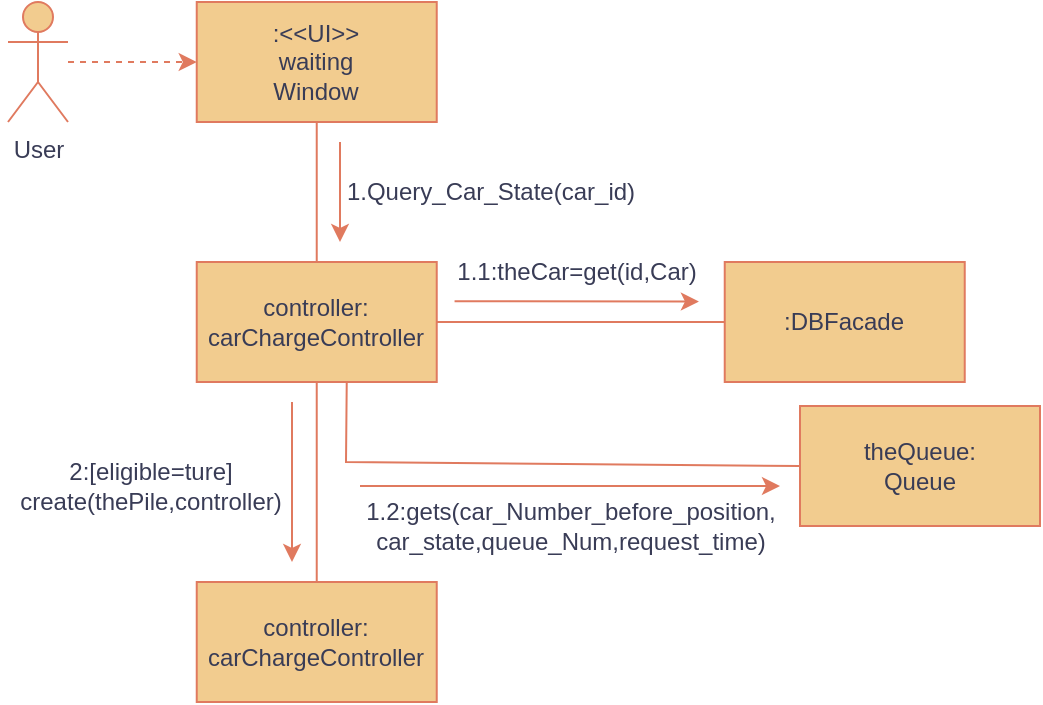 <mxfile version="27.0.8">
  <diagram name="第 1 页" id="bHcTDLf7TKKdNk15PB5Z">
    <mxGraphModel dx="541" dy="322" grid="1" gridSize="10" guides="1" tooltips="1" connect="1" arrows="1" fold="1" page="1" pageScale="1" pageWidth="827" pageHeight="1169" math="0" shadow="0">
      <root>
        <mxCell id="0" />
        <mxCell id="1" parent="0" />
        <mxCell id="YLqs5a6kLeAyBYIjlwHh-1" value="User" style="shape=umlActor;verticalLabelPosition=bottom;verticalAlign=top;html=1;rounded=0;labelBackgroundColor=none;fillColor=#F2CC8F;strokeColor=#E07A5F;fontColor=#393C56;" parent="1" vertex="1">
          <mxGeometry x="44" y="100" width="30" height="60" as="geometry" />
        </mxCell>
        <mxCell id="YLqs5a6kLeAyBYIjlwHh-2" value="controller:&lt;br&gt;carChargeController" style="rounded=0;whiteSpace=wrap;html=1;labelBackgroundColor=none;fillColor=#F2CC8F;strokeColor=#E07A5F;fontColor=#393C56;" parent="1" vertex="1">
          <mxGeometry x="138.37" y="230" width="120" height="60" as="geometry" />
        </mxCell>
        <mxCell id="YLqs5a6kLeAyBYIjlwHh-4" value="" style="endArrow=classic;dashed=1;html=1;rounded=0;entryX=0;entryY=0.5;entryDx=0;entryDy=0;startArrow=none;startFill=0;endFill=1;labelBackgroundColor=none;strokeColor=#E07A5F;fontColor=default;" parent="1" source="YLqs5a6kLeAyBYIjlwHh-1" target="YLqs5a6kLeAyBYIjlwHh-26" edge="1">
          <mxGeometry width="50" height="50" relative="1" as="geometry">
            <mxPoint x="14" y="158" as="sourcePoint" />
            <mxPoint x="124" y="140" as="targetPoint" />
          </mxGeometry>
        </mxCell>
        <mxCell id="YLqs5a6kLeAyBYIjlwHh-11" value="theQueue:&lt;div&gt;Queue&lt;/div&gt;" style="rounded=0;whiteSpace=wrap;html=1;labelBackgroundColor=none;fillColor=#F2CC8F;strokeColor=#E07A5F;fontColor=#393C56;" parent="1" vertex="1">
          <mxGeometry x="440" y="302" width="120" height="60" as="geometry" />
        </mxCell>
        <mxCell id="YLqs5a6kLeAyBYIjlwHh-14" value=":DBFacade" style="rounded=0;whiteSpace=wrap;html=1;labelBackgroundColor=none;fillColor=#F2CC8F;strokeColor=#E07A5F;fontColor=#393C56;" parent="1" vertex="1">
          <mxGeometry x="402.37" y="230" width="120" height="60" as="geometry" />
        </mxCell>
        <mxCell id="YLqs5a6kLeAyBYIjlwHh-17" value="1.1:theCar=get(id,Car)" style="text;html=1;align=center;verticalAlign=middle;resizable=0;points=[];autosize=1;strokeColor=none;fillColor=none;rounded=0;labelBackgroundColor=none;fontColor=#393C56;" parent="1" vertex="1">
          <mxGeometry x="258.37" y="220" width="140" height="30" as="geometry" />
        </mxCell>
        <mxCell id="YLqs5a6kLeAyBYIjlwHh-19" value="" style="endArrow=classic;html=1;rounded=0;labelBackgroundColor=none;strokeColor=#E07A5F;fontColor=default;exitX=0.099;exitY=-0.003;exitDx=0;exitDy=0;exitPerimeter=0;" parent="1" edge="1">
          <mxGeometry width="50" height="50" relative="1" as="geometry">
            <mxPoint x="267.28" y="249.66" as="sourcePoint" />
            <mxPoint x="389.46" y="249.75" as="targetPoint" />
          </mxGeometry>
        </mxCell>
        <mxCell id="YLqs5a6kLeAyBYIjlwHh-22" value="" style="endArrow=none;html=1;rounded=0;entryX=0;entryY=0.5;entryDx=0;entryDy=0;labelBackgroundColor=none;strokeColor=#E07A5F;fontColor=default;exitX=0.75;exitY=1;exitDx=0;exitDy=0;" parent="1" target="YLqs5a6kLeAyBYIjlwHh-11" edge="1">
          <mxGeometry width="50" height="50" relative="1" as="geometry">
            <mxPoint x="213.37" y="290" as="sourcePoint" />
            <mxPoint x="215" y="312.711" as="targetPoint" />
            <Array as="points">
              <mxPoint x="213" y="330" />
            </Array>
          </mxGeometry>
        </mxCell>
        <mxCell id="YLqs5a6kLeAyBYIjlwHh-28" value="" style="edgeStyle=orthogonalEdgeStyle;rounded=0;orthogonalLoop=1;jettySize=auto;html=1;endArrow=none;startFill=0;labelBackgroundColor=none;strokeColor=#E07A5F;fontColor=default;" parent="1" source="YLqs5a6kLeAyBYIjlwHh-26" target="YLqs5a6kLeAyBYIjlwHh-2" edge="1">
          <mxGeometry relative="1" as="geometry" />
        </mxCell>
        <mxCell id="YLqs5a6kLeAyBYIjlwHh-26" value=":&amp;lt;&amp;lt;UI&amp;gt;&amp;gt;&lt;div&gt;waiting&lt;/div&gt;&lt;div&gt;Window&lt;/div&gt;" style="rounded=0;whiteSpace=wrap;html=1;labelBackgroundColor=none;fillColor=#F2CC8F;strokeColor=#E07A5F;fontColor=#393C56;" parent="1" vertex="1">
          <mxGeometry x="138.37" y="100" width="120" height="60" as="geometry" />
        </mxCell>
        <mxCell id="YLqs5a6kLeAyBYIjlwHh-29" value="" style="endArrow=classic;html=1;rounded=0;strokeColor=#E07A5F;fontColor=#393C56;fillColor=#F2CC8F;" parent="1" edge="1">
          <mxGeometry width="50" height="50" relative="1" as="geometry">
            <mxPoint x="210" y="170" as="sourcePoint" />
            <mxPoint x="210" y="220" as="targetPoint" />
          </mxGeometry>
        </mxCell>
        <mxCell id="YLqs5a6kLeAyBYIjlwHh-30" value="1.Query_Car_State(car_id)" style="text;html=1;align=center;verticalAlign=middle;resizable=0;points=[];autosize=1;strokeColor=none;fillColor=none;fontColor=#393C56;" parent="1" vertex="1">
          <mxGeometry x="200" y="179.6" width="170" height="30" as="geometry" />
        </mxCell>
        <mxCell id="YLqs5a6kLeAyBYIjlwHh-31" value="controller:&lt;br&gt;carChargeController" style="rounded=0;whiteSpace=wrap;html=1;labelBackgroundColor=none;fillColor=#F2CC8F;strokeColor=#E07A5F;fontColor=#393C56;" parent="1" vertex="1">
          <mxGeometry x="138.37" y="390" width="120" height="60" as="geometry" />
        </mxCell>
        <mxCell id="YLqs5a6kLeAyBYIjlwHh-35" value="" style="endArrow=none;html=1;rounded=0;strokeColor=#E07A5F;fontColor=#393C56;fillColor=#F2CC8F;entryX=0;entryY=0.5;entryDx=0;entryDy=0;" parent="1" source="YLqs5a6kLeAyBYIjlwHh-2" target="YLqs5a6kLeAyBYIjlwHh-14" edge="1">
          <mxGeometry width="50" height="50" relative="1" as="geometry">
            <mxPoint x="258.37" y="310" as="sourcePoint" />
            <mxPoint x="329.081" y="260" as="targetPoint" />
          </mxGeometry>
        </mxCell>
        <mxCell id="YLqs5a6kLeAyBYIjlwHh-36" value="1.2:gets(car_Number_before_position,&lt;div&gt;car_state,queue_Num,request_time)&lt;/div&gt;" style="text;html=1;align=center;verticalAlign=middle;resizable=0;points=[];autosize=1;strokeColor=none;fillColor=none;fontColor=#393C56;" parent="1" vertex="1">
          <mxGeometry x="210" y="342" width="230" height="40" as="geometry" />
        </mxCell>
        <mxCell id="YLqs5a6kLeAyBYIjlwHh-37" value="2:[eligible=ture]&lt;div&gt;create(thePile,controller)&lt;/div&gt;" style="text;html=1;align=center;verticalAlign=middle;resizable=0;points=[];autosize=1;strokeColor=none;fillColor=none;fontColor=#393C56;" parent="1" vertex="1">
          <mxGeometry x="40" y="322" width="150" height="40" as="geometry" />
        </mxCell>
        <mxCell id="YLqs5a6kLeAyBYIjlwHh-41" value="" style="endArrow=classic;html=1;rounded=0;strokeColor=#E07A5F;fontColor=#393C56;fillColor=#F2CC8F;" parent="1" edge="1">
          <mxGeometry width="50" height="50" relative="1" as="geometry">
            <mxPoint x="186" y="300" as="sourcePoint" />
            <mxPoint x="186" y="380" as="targetPoint" />
          </mxGeometry>
        </mxCell>
        <mxCell id="YLqs5a6kLeAyBYIjlwHh-42" value="" style="endArrow=classic;html=1;rounded=0;labelBackgroundColor=none;strokeColor=#E07A5F;fontColor=default;exitX=0.099;exitY=-0.003;exitDx=0;exitDy=0;exitPerimeter=0;" parent="1" edge="1">
          <mxGeometry width="50" height="50" relative="1" as="geometry">
            <mxPoint x="220" y="342" as="sourcePoint" />
            <mxPoint x="430" y="342" as="targetPoint" />
          </mxGeometry>
        </mxCell>
        <mxCell id="fSRb0JVIdu4kkfhhihxJ-1" value="" style="endArrow=none;html=1;rounded=0;strokeColor=#E07A5F;fontColor=#393C56;fillColor=#F2CC8F;entryX=0.5;entryY=0;entryDx=0;entryDy=0;" edge="1" parent="1" source="YLqs5a6kLeAyBYIjlwHh-2" target="YLqs5a6kLeAyBYIjlwHh-31">
          <mxGeometry width="50" height="50" relative="1" as="geometry">
            <mxPoint x="198.37" y="340" as="sourcePoint" />
            <mxPoint x="198.37" y="360.711" as="targetPoint" />
          </mxGeometry>
        </mxCell>
      </root>
    </mxGraphModel>
  </diagram>
</mxfile>
